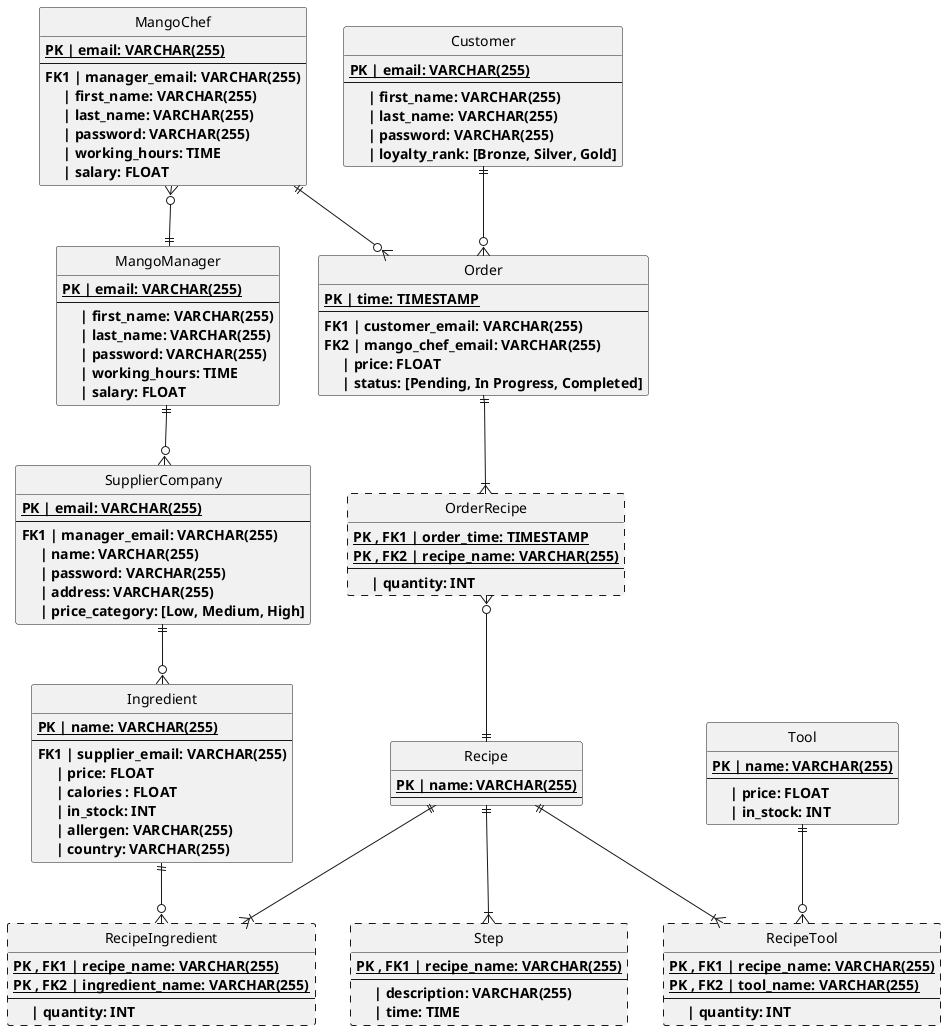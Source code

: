 @startuml Diagram of MangoDB
Hide circle

entity Customer
{
    {static}<b>PK | email: VARCHAR(255)
    --
    <b>     | first_name: VARCHAR(255)
    <b>     | last_name: VARCHAR(255)
    <b>     | password: VARCHAR(255)
    <b>     | loyalty_rank: [Bronze, Silver, Gold]
}

entity Order
{
    {static}<b>PK | time: TIMESTAMP
    --
    <b>FK1 | customer_email: VARCHAR(255)
    <b>FK2 | mango_chef_email: VARCHAR(255)
    <b>     | price: FLOAT
    <b>     | status: [Pending, In Progress, Completed]
}

entity OrderRecipe ##[dashed]
{
    {static}<b>PK , FK1 | order_time: TIMESTAMP
    {static}<b>PK , FK2 | recipe_name: VARCHAR(255)
    --
    <b>     | quantity: INT
}

entity Recipe
{
    {static}<b>PK | name: VARCHAR(255)
    --
}

entity Step ##[dashed]
{
    {static}<b>PK , FK1 | recipe_name: VARCHAR(255)
    --
    <b>     | description: VARCHAR(255)
    <b>     | time: TIME
}

entity RecipeIngredient ##[dashed]
{
    {static}<b>PK , FK1 | recipe_name: VARCHAR(255)
    {static}<b>PK , FK2 | ingredient_name: VARCHAR(255)
    --
    <b>     | quantity: INT
}

entity RecipeTool ##[dashed]
{
    {static}<b>PK , FK1 | recipe_name: VARCHAR(255)
    {static}<b>PK , FK2 | tool_name: VARCHAR(255)
    --
    <b>     | quantity: INT
}

entity Ingredient
{
    {static}<b>PK | name: VARCHAR(255)
    --
    <b>FK1 | supplier_email: VARCHAR(255) 
    <b>     | price: FLOAT
    <b>     | calories : FLOAT
    <b>     | in_stock: INT
    <b>     | allergen: VARCHAR(255)
    <b>     | country: VARCHAR(255)
}

entity Tool
{
    {static}<b>PK | name: VARCHAR(255)
    --
    <b>     | price: FLOAT
    <b>     | in_stock: INT
}


entity SupplierCompany
{   
    {static}<b>PK | email: VARCHAR(255)
    --
    <b>FK1 | manager_email: VARCHAR(255)
    <b>     | name: VARCHAR(255)
    <b>     | password: VARCHAR(255)
    <b>     | address: VARCHAR(255)
    <b>     | price_category: [Low, Medium, High]
}

entity MangoChef
{
    {static}<b>PK | email: VARCHAR(255)
    --
    <b>FK1 | manager_email: VARCHAR(255)
    <b>     | first_name: VARCHAR(255)
    <b>     | last_name: VARCHAR(255)
    <b>     | password: VARCHAR(255)
    <b>     | working_hours: TIME
    <b>     | salary: FLOAT
}

entity MangoManager
{
    {static}<b>PK | email: VARCHAR(255)
    --
    <b>     | first_name: VARCHAR(255)
    <b>     | last_name: VARCHAR(255)
    <b>     | password: VARCHAR(255)
    <b>     | working_hours: TIME
    <b>     | salary: FLOAT
}

MangoManager ||-down-o{ SupplierCompany
MangoManager ||-up-o{ MangoChef
MangoChef ||-right-o{ Order

SupplierCompany ||-down-o{ Ingredient

Customer ||-down-o{ Order
Order  ||-down-|{ OrderRecipe

Recipe ||-down-|{ RecipeIngredient
RecipeIngredient }o-up-|| Ingredient
Recipe ||-down-|{ RecipeTool
RecipeTool }o-up-|| Tool

Recipe ||-down-|{ Step
Recipe ||-up-o{ OrderRecipe
@enduml